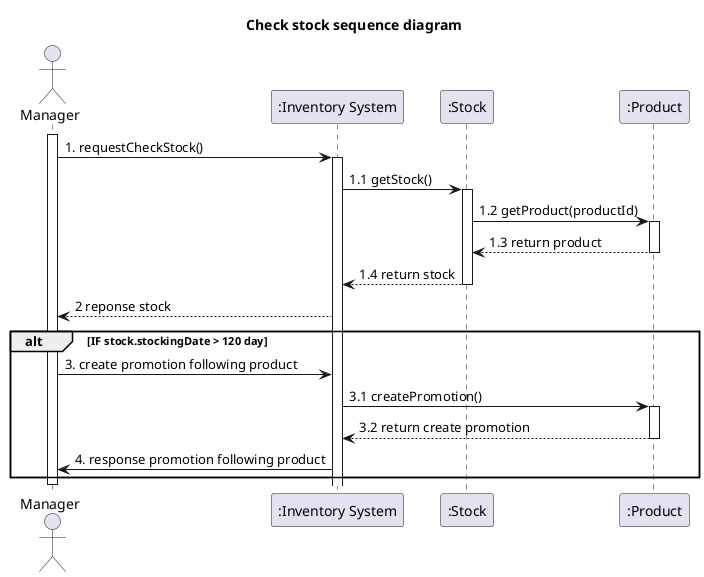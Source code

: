 @startuml
'example
title Check stock sequence diagram

actor Manager as actorManager
participant ":Inventory System" as InventorySystem
participant ":Stock" as classStock
participant ":Product" as classProduct
'participant "Category" as classCategory

activate actorManager
actorManager -> InventorySystem: 1. requestCheckStock()
activate InventorySystem
'-------------- START Check stock ---------------
InventorySystem -> classStock: 1.1 getStock()
activate classStock

classStock -> classProduct: 1.2 getProduct(productId)
activate classProduct

classProduct --> classStock: 1.3 return product
deactivate classProduct

classStock --> InventorySystem: 1.4 return stock
deactivate classStock

InventorySystem  --> actorManager: 2 reponse stock

alt IF stock.stockingDate > 120 day
actorManager -> InventorySystem : 3. create promotion following product
InventorySystem -> classProduct : 3.1 createPromotion()
activate classProduct
classProduct --> InventorySystem : 3.2 return create promotion
deactivate classProduct
InventorySystem -> actorManager : 4. response promotion following product
end

deactivate actorManager



@enduml